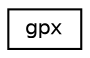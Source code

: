digraph "Graphical Class Hierarchy"
{
  edge [fontname="Helvetica",fontsize="10",labelfontname="Helvetica",labelfontsize="10"];
  node [fontname="Helvetica",fontsize="10",shape=record];
  rankdir="LR";
  Node1 [label="gpx",height=0.2,width=0.4,color="black", fillcolor="white", style="filled",URL="$classgpx.html",tooltip="Deals with the gpx, its creation, and its import/export as a text file. "];
}
